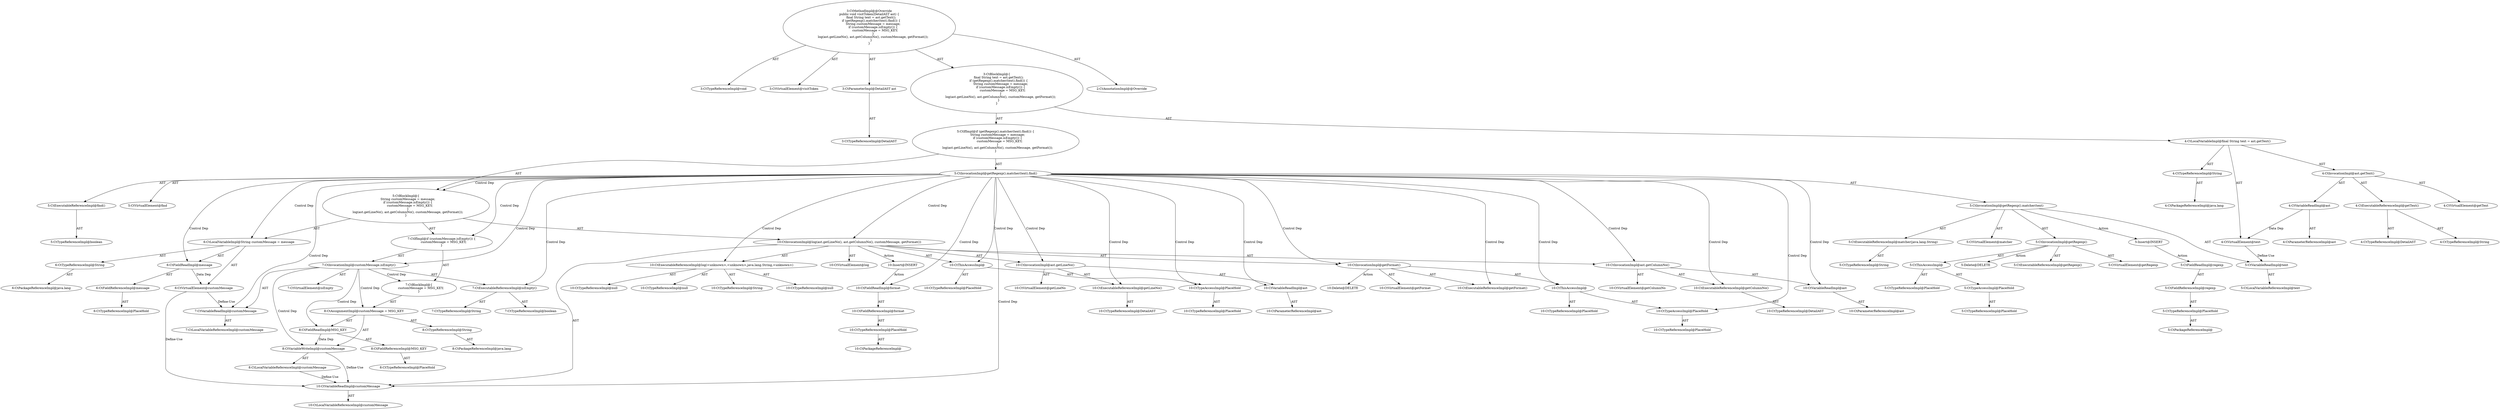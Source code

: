 digraph "visitToken#?,DetailAST" {
0 [label="3:CtTypeReferenceImpl@void" shape=ellipse]
1 [label="3:CtVirtualElement@visitToken" shape=ellipse]
2 [label="3:CtParameterImpl@DetailAST ast" shape=ellipse]
3 [label="3:CtTypeReferenceImpl@DetailAST" shape=ellipse]
4 [label="4:CtTypeReferenceImpl@String" shape=ellipse]
5 [label="4:CtPackageReferenceImpl@java.lang" shape=ellipse]
6 [label="4:CtExecutableReferenceImpl@getText()" shape=ellipse]
7 [label="4:CtTypeReferenceImpl@DetailAST" shape=ellipse]
8 [label="4:CtTypeReferenceImpl@String" shape=ellipse]
9 [label="4:CtVirtualElement@getText" shape=ellipse]
10 [label="4:CtVariableReadImpl@ast" shape=ellipse]
11 [label="4:CtParameterReferenceImpl@ast" shape=ellipse]
12 [label="4:CtInvocationImpl@ast.getText()" shape=ellipse]
13 [label="4:CtVirtualElement@text" shape=ellipse]
14 [label="4:CtLocalVariableImpl@final String text = ast.getText()" shape=ellipse]
15 [label="5:CtExecutableReferenceImpl@find()" shape=ellipse]
16 [label="5:CtTypeReferenceImpl@boolean" shape=ellipse]
17 [label="5:CtVirtualElement@find" shape=ellipse]
18 [label="5:CtExecutableReferenceImpl@matcher(java.lang.String)" shape=ellipse]
19 [label="5:CtTypeReferenceImpl@String" shape=ellipse]
20 [label="5:CtVirtualElement@matcher" shape=ellipse]
21 [label="5:CtExecutableReferenceImpl@getRegexp()" shape=ellipse]
22 [label="5:CtVirtualElement@getRegexp" shape=ellipse]
23 [label="5:CtTypeAccessImpl@PlaceHold" shape=ellipse]
24 [label="5:CtTypeReferenceImpl@PlaceHold" shape=ellipse]
25 [label="5:CtThisAccessImpl@" shape=ellipse]
26 [label="5:CtTypeReferenceImpl@PlaceHold" shape=ellipse]
27 [label="5:CtInvocationImpl@getRegexp()" shape=ellipse]
28 [label="5:CtVariableReadImpl@text" shape=ellipse]
29 [label="5:CtLocalVariableReferenceImpl@text" shape=ellipse]
30 [label="5:CtInvocationImpl@getRegexp().matcher(text)" shape=ellipse]
31 [label="5:CtInvocationImpl@getRegexp().matcher(text).find()" shape=ellipse]
32 [label="6:CtTypeReferenceImpl@String" shape=ellipse]
33 [label="6:CtPackageReferenceImpl@java.lang" shape=ellipse]
34 [label="6:CtFieldReferenceImpl@message" shape=ellipse]
35 [label="6:CtTypeReferenceImpl@PlaceHold" shape=ellipse]
36 [label="6:CtFieldReadImpl@message" shape=ellipse]
37 [label="6:CtVirtualElement@customMessage" shape=ellipse]
38 [label="6:CtLocalVariableImpl@String customMessage = message" shape=ellipse]
39 [label="7:CtExecutableReferenceImpl@isEmpty()" shape=ellipse]
40 [label="7:CtTypeReferenceImpl@String" shape=ellipse]
41 [label="7:CtTypeReferenceImpl@boolean" shape=ellipse]
42 [label="7:CtVirtualElement@isEmpty" shape=ellipse]
43 [label="7:CtVariableReadImpl@customMessage" shape=ellipse]
44 [label="7:CtLocalVariableReferenceImpl@customMessage" shape=ellipse]
45 [label="7:CtInvocationImpl@customMessage.isEmpty()" shape=ellipse]
46 [label="8:CtVariableWriteImpl@customMessage" shape=ellipse]
47 [label="8:CtLocalVariableReferenceImpl@customMessage" shape=ellipse]
48 [label="8:CtFieldReferenceImpl@MSG_KEY" shape=ellipse]
49 [label="8:CtTypeReferenceImpl@PlaceHold" shape=ellipse]
50 [label="8:CtFieldReadImpl@MSG_KEY" shape=ellipse]
51 [label="8:CtTypeReferenceImpl@String" shape=ellipse]
52 [label="8:CtPackageReferenceImpl@java.lang" shape=ellipse]
53 [label="8:CtAssignmentImpl@customMessage = MSG_KEY" shape=ellipse]
54 [label="7:CtBlockImpl@\{
    customMessage = MSG_KEY;
\}" shape=ellipse]
55 [label="7:CtIfImpl@if (customMessage.isEmpty()) \{
    customMessage = MSG_KEY;
\}" shape=ellipse]
56 [label="10:CtExecutableReferenceImpl@log(<unknown>,<unknown>,java.lang.String,<unknown>)" shape=ellipse]
57 [label="10:CtTypeReferenceImpl@null" shape=ellipse]
58 [label="10:CtTypeReferenceImpl@null" shape=ellipse]
59 [label="10:CtTypeReferenceImpl@String" shape=ellipse]
60 [label="10:CtTypeReferenceImpl@null" shape=ellipse]
61 [label="10:CtVirtualElement@log" shape=ellipse]
62 [label="10:CtTypeAccessImpl@PlaceHold" shape=ellipse]
63 [label="10:CtTypeReferenceImpl@PlaceHold" shape=ellipse]
64 [label="10:CtThisAccessImpl@" shape=ellipse]
65 [label="10:CtTypeReferenceImpl@PlaceHold" shape=ellipse]
66 [label="10:CtExecutableReferenceImpl@getLineNo()" shape=ellipse]
67 [label="10:CtTypeReferenceImpl@DetailAST" shape=ellipse]
68 [label="10:CtVirtualElement@getLineNo" shape=ellipse]
69 [label="10:CtVariableReadImpl@ast" shape=ellipse]
70 [label="10:CtParameterReferenceImpl@ast" shape=ellipse]
71 [label="10:CtInvocationImpl@ast.getLineNo()" shape=ellipse]
72 [label="10:CtExecutableReferenceImpl@getColumnNo()" shape=ellipse]
73 [label="10:CtTypeReferenceImpl@DetailAST" shape=ellipse]
74 [label="10:CtVirtualElement@getColumnNo" shape=ellipse]
75 [label="10:CtVariableReadImpl@ast" shape=ellipse]
76 [label="10:CtParameterReferenceImpl@ast" shape=ellipse]
77 [label="10:CtInvocationImpl@ast.getColumnNo()" shape=ellipse]
78 [label="10:CtVariableReadImpl@customMessage" shape=ellipse]
79 [label="10:CtLocalVariableReferenceImpl@customMessage" shape=ellipse]
80 [label="10:CtExecutableReferenceImpl@getFormat()" shape=ellipse]
81 [label="10:CtVirtualElement@getFormat" shape=ellipse]
82 [label="10:CtTypeAccessImpl@PlaceHold" shape=ellipse]
83 [label="10:CtTypeReferenceImpl@PlaceHold" shape=ellipse]
84 [label="10:CtThisAccessImpl@" shape=ellipse]
85 [label="10:CtTypeReferenceImpl@PlaceHold" shape=ellipse]
86 [label="10:CtInvocationImpl@getFormat()" shape=ellipse]
87 [label="10:CtInvocationImpl@log(ast.getLineNo(), ast.getColumnNo(), customMessage, getFormat())" shape=ellipse]
88 [label="5:CtBlockImpl@\{
    String customMessage = message;
    if (customMessage.isEmpty()) \{
        customMessage = MSG_KEY;
    \}
    log(ast.getLineNo(), ast.getColumnNo(), customMessage, getFormat());
\}" shape=ellipse]
89 [label="5:CtIfImpl@if (getRegexp().matcher(text).find()) \{
    String customMessage = message;
    if (customMessage.isEmpty()) \{
        customMessage = MSG_KEY;
    \}
    log(ast.getLineNo(), ast.getColumnNo(), customMessage, getFormat());
\}" shape=ellipse]
90 [label="3:CtBlockImpl@\{
    final String text = ast.getText();
    if (getRegexp().matcher(text).find()) \{
        String customMessage = message;
        if (customMessage.isEmpty()) \{
            customMessage = MSG_KEY;
        \}
        log(ast.getLineNo(), ast.getColumnNo(), customMessage, getFormat());
    \}
\}" shape=ellipse]
91 [label="3:CtMethodImpl@@Override
public void visitToken(DetailAST ast) \{
    final String text = ast.getText();
    if (getRegexp().matcher(text).find()) \{
        String customMessage = message;
        if (customMessage.isEmpty()) \{
            customMessage = MSG_KEY;
        \}
        log(ast.getLineNo(), ast.getColumnNo(), customMessage, getFormat());
    \}
\}" shape=ellipse]
92 [label="2:CtAnnotationImpl@@Override" shape=ellipse]
93 [label="5:Delete@DELETE" shape=ellipse]
94 [label="10:Delete@DELETE" shape=ellipse]
95 [label="5:Insert@INSERT" shape=ellipse]
96 [label="5:CtPackageReferenceImpl@" shape=ellipse]
97 [label="5:CtTypeReferenceImpl@PlaceHold" shape=ellipse]
98 [label="5:CtFieldReferenceImpl@regexp" shape=ellipse]
99 [label="5:CtFieldReadImpl@regexp" shape=ellipse]
100 [label="10:Insert@INSERT" shape=ellipse]
101 [label="10:CtPackageReferenceImpl@" shape=ellipse]
102 [label="10:CtTypeReferenceImpl@PlaceHold" shape=ellipse]
103 [label="10:CtFieldReferenceImpl@format" shape=ellipse]
104 [label="10:CtFieldReadImpl@format" shape=ellipse]
2 -> 3 [label="AST"];
4 -> 5 [label="AST"];
6 -> 7 [label="AST"];
6 -> 8 [label="AST"];
10 -> 11 [label="AST"];
10 -> 13 [label="Data Dep"];
12 -> 9 [label="AST"];
12 -> 10 [label="AST"];
12 -> 6 [label="AST"];
13 -> 28 [label="Define-Use"];
14 -> 13 [label="AST"];
14 -> 4 [label="AST"];
14 -> 12 [label="AST"];
15 -> 16 [label="AST"];
18 -> 19 [label="AST"];
23 -> 24 [label="AST"];
25 -> 26 [label="AST"];
25 -> 23 [label="AST"];
27 -> 22 [label="AST"];
27 -> 25 [label="AST"];
27 -> 21 [label="AST"];
27 -> 93 [label="Action"];
28 -> 29 [label="AST"];
30 -> 20 [label="AST"];
30 -> 27 [label="AST"];
30 -> 18 [label="AST"];
30 -> 28 [label="AST"];
30 -> 95 [label="Action"];
31 -> 17 [label="AST"];
31 -> 30 [label="AST"];
31 -> 15 [label="AST"];
31 -> 88 [label="Control Dep"];
31 -> 38 [label="Control Dep"];
31 -> 36 [label="Control Dep"];
31 -> 55 [label="Control Dep"];
31 -> 45 [label="Control Dep"];
31 -> 39 [label="Control Dep"];
31 -> 43 [label="Control Dep"];
31 -> 87 [label="Control Dep"];
31 -> 56 [label="Control Dep"];
31 -> 64 [label="Control Dep"];
31 -> 62 [label="Control Dep"];
31 -> 71 [label="Control Dep"];
31 -> 66 [label="Control Dep"];
31 -> 69 [label="Control Dep"];
31 -> 77 [label="Control Dep"];
31 -> 72 [label="Control Dep"];
31 -> 75 [label="Control Dep"];
31 -> 78 [label="Control Dep"];
31 -> 86 [label="Control Dep"];
31 -> 80 [label="Control Dep"];
31 -> 84 [label="Control Dep"];
31 -> 82 [label="Control Dep"];
31 -> 104 [label="Control Dep"];
32 -> 33 [label="AST"];
34 -> 35 [label="AST"];
36 -> 34 [label="AST"];
36 -> 37 [label="Data Dep"];
37 -> 43 [label="Define-Use"];
37 -> 78 [label="Define-Use"];
38 -> 37 [label="AST"];
38 -> 32 [label="AST"];
38 -> 36 [label="AST"];
39 -> 40 [label="AST"];
39 -> 41 [label="AST"];
43 -> 44 [label="AST"];
45 -> 42 [label="AST"];
45 -> 43 [label="AST"];
45 -> 39 [label="AST"];
45 -> 54 [label="Control Dep"];
45 -> 53 [label="Control Dep"];
45 -> 46 [label="Control Dep"];
45 -> 50 [label="Control Dep"];
46 -> 47 [label="AST"];
46 -> 78 [label="Define-Use"];
47 -> 78 [label="Define-Use"];
48 -> 49 [label="AST"];
50 -> 48 [label="AST"];
50 -> 46 [label="Data Dep"];
51 -> 52 [label="AST"];
53 -> 51 [label="AST"];
53 -> 46 [label="AST"];
53 -> 50 [label="AST"];
54 -> 53 [label="AST"];
55 -> 45 [label="AST"];
55 -> 54 [label="AST"];
56 -> 57 [label="AST"];
56 -> 58 [label="AST"];
56 -> 59 [label="AST"];
56 -> 60 [label="AST"];
62 -> 63 [label="AST"];
64 -> 65 [label="AST"];
64 -> 62 [label="AST"];
66 -> 67 [label="AST"];
69 -> 70 [label="AST"];
71 -> 68 [label="AST"];
71 -> 69 [label="AST"];
71 -> 66 [label="AST"];
72 -> 73 [label="AST"];
75 -> 76 [label="AST"];
77 -> 74 [label="AST"];
77 -> 75 [label="AST"];
77 -> 72 [label="AST"];
78 -> 79 [label="AST"];
82 -> 83 [label="AST"];
84 -> 85 [label="AST"];
84 -> 82 [label="AST"];
86 -> 81 [label="AST"];
86 -> 84 [label="AST"];
86 -> 80 [label="AST"];
86 -> 94 [label="Action"];
87 -> 61 [label="AST"];
87 -> 64 [label="AST"];
87 -> 56 [label="AST"];
87 -> 71 [label="AST"];
87 -> 77 [label="AST"];
87 -> 78 [label="AST"];
87 -> 86 [label="AST"];
87 -> 100 [label="Action"];
88 -> 38 [label="AST"];
88 -> 55 [label="AST"];
88 -> 87 [label="AST"];
89 -> 31 [label="AST"];
89 -> 88 [label="AST"];
90 -> 14 [label="AST"];
90 -> 89 [label="AST"];
91 -> 1 [label="AST"];
91 -> 92 [label="AST"];
91 -> 0 [label="AST"];
91 -> 2 [label="AST"];
91 -> 90 [label="AST"];
95 -> 99 [label="Action"];
97 -> 96 [label="AST"];
98 -> 97 [label="AST"];
99 -> 98 [label="AST"];
100 -> 104 [label="Action"];
102 -> 101 [label="AST"];
103 -> 102 [label="AST"];
104 -> 103 [label="AST"];
}